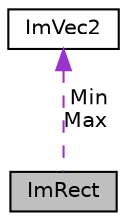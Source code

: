 digraph "ImRect"
{
 // LATEX_PDF_SIZE
  edge [fontname="Helvetica",fontsize="10",labelfontname="Helvetica",labelfontsize="10"];
  node [fontname="Helvetica",fontsize="10",shape=record];
  Node1 [label="ImRect",height=0.2,width=0.4,color="black", fillcolor="grey75", style="filled", fontcolor="black",tooltip=" "];
  Node2 -> Node1 [dir="back",color="darkorchid3",fontsize="10",style="dashed",label=" Min\nMax" ];
  Node2 [label="ImVec2",height=0.2,width=0.4,color="black", fillcolor="white", style="filled",URL="$structImVec2.html",tooltip=" "];
}
